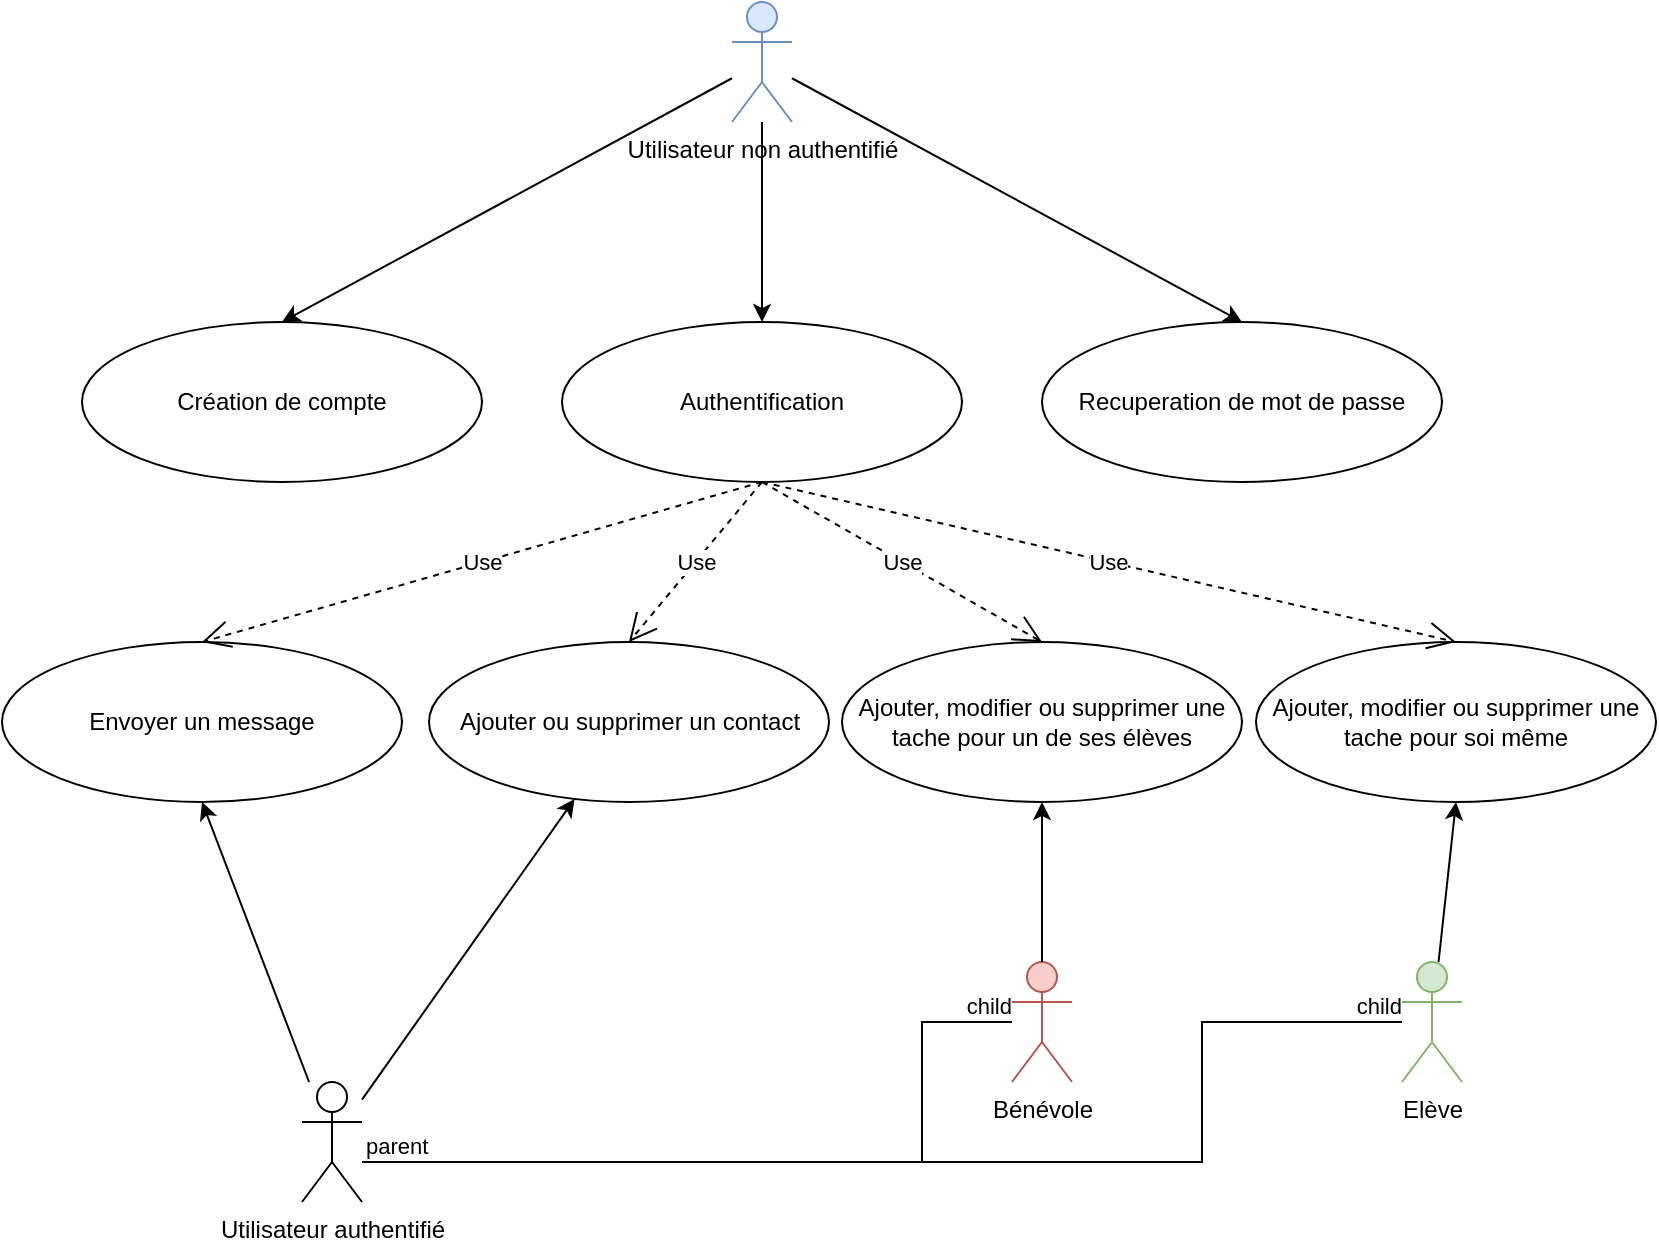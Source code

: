 <mxfile version="16.5.6" type="device"><diagram id="pVIxSvbDEeykPdGmQRyr" name="Page-1"><mxGraphModel dx="1422" dy="754" grid="1" gridSize="10" guides="1" tooltips="1" connect="1" arrows="1" fold="1" page="1" pageScale="1" pageWidth="827" pageHeight="1169" math="0" shadow="0"><root><mxCell id="0"/><mxCell id="1" parent="0"/><mxCell id="Wifl2evNOMuR0AC8t9QF-1" value="Utilisateur non authentifié" style="shape=umlActor;verticalLabelPosition=bottom;verticalAlign=top;html=1;outlineConnect=0;fillColor=#dae8fc;strokeColor=#6c8ebf;" parent="1" vertex="1"><mxGeometry x="365" y="40" width="30" height="60" as="geometry"/></mxCell><mxCell id="Wifl2evNOMuR0AC8t9QF-2" value="Elève" style="shape=umlActor;verticalLabelPosition=bottom;verticalAlign=top;html=1;outlineConnect=0;fillColor=#d5e8d4;strokeColor=#82b366;" parent="1" vertex="1"><mxGeometry x="700" y="520" width="30" height="60" as="geometry"/></mxCell><mxCell id="Wifl2evNOMuR0AC8t9QF-3" value="Bénévole" style="shape=umlActor;verticalLabelPosition=bottom;verticalAlign=top;html=1;outlineConnect=0;fillColor=#f8cecc;strokeColor=#b85450;" parent="1" vertex="1"><mxGeometry x="505" y="520" width="30" height="60" as="geometry"/></mxCell><mxCell id="Wifl2evNOMuR0AC8t9QF-6" value="Création de compte" style="ellipse;whiteSpace=wrap;html=1;" parent="1" vertex="1"><mxGeometry x="40" y="200" width="200" height="80" as="geometry"/></mxCell><mxCell id="Wifl2evNOMuR0AC8t9QF-7" value="Authentification" style="ellipse;whiteSpace=wrap;html=1;" parent="1" vertex="1"><mxGeometry x="280" y="200" width="200" height="80" as="geometry"/></mxCell><mxCell id="Wifl2evNOMuR0AC8t9QF-8" value="Recuperation de mot de passe" style="ellipse;whiteSpace=wrap;html=1;" parent="1" vertex="1"><mxGeometry x="520" y="200" width="200" height="80" as="geometry"/></mxCell><mxCell id="Wifl2evNOMuR0AC8t9QF-9" value="Ajouter ou supprimer un contact" style="ellipse;whiteSpace=wrap;html=1;" parent="1" vertex="1"><mxGeometry x="213.5" y="360" width="200" height="80" as="geometry"/></mxCell><mxCell id="Wifl2evNOMuR0AC8t9QF-10" value="Envoyer un message" style="ellipse;whiteSpace=wrap;html=1;" parent="1" vertex="1"><mxGeometry y="360" width="200" height="80" as="geometry"/></mxCell><mxCell id="Wifl2evNOMuR0AC8t9QF-11" value="Ajouter, modifier ou supprimer une tache pour soi même" style="ellipse;whiteSpace=wrap;html=1;" parent="1" vertex="1"><mxGeometry x="627" y="360" width="200" height="80" as="geometry"/></mxCell><mxCell id="Wifl2evNOMuR0AC8t9QF-12" value="Ajouter, modifier ou supprimer une tache pour un de ses élèves" style="ellipse;whiteSpace=wrap;html=1;" parent="1" vertex="1"><mxGeometry x="420" y="360" width="200" height="80" as="geometry"/></mxCell><mxCell id="3icA1l_5fVXM47x5Lb-O-1" value="Utilisateur authentifié" style="shape=umlActor;verticalLabelPosition=bottom;verticalAlign=top;html=1;outlineConnect=0;" vertex="1" parent="1"><mxGeometry x="150" y="580" width="30" height="60" as="geometry"/></mxCell><mxCell id="3icA1l_5fVXM47x5Lb-O-6" value="" style="endArrow=classic;html=1;rounded=0;entryX=0.5;entryY=0;entryDx=0;entryDy=0;" edge="1" parent="1" source="Wifl2evNOMuR0AC8t9QF-1" target="Wifl2evNOMuR0AC8t9QF-6"><mxGeometry width="50" height="50" relative="1" as="geometry"><mxPoint x="380" y="130" as="sourcePoint"/><mxPoint x="340" y="220" as="targetPoint"/></mxGeometry></mxCell><mxCell id="3icA1l_5fVXM47x5Lb-O-7" value="" style="endArrow=classic;html=1;rounded=0;entryX=0.5;entryY=0;entryDx=0;entryDy=0;" edge="1" parent="1" source="Wifl2evNOMuR0AC8t9QF-1" target="Wifl2evNOMuR0AC8t9QF-8"><mxGeometry width="50" height="50" relative="1" as="geometry"><mxPoint x="440" y="150" as="sourcePoint"/><mxPoint x="400" y="160" as="targetPoint"/></mxGeometry></mxCell><mxCell id="3icA1l_5fVXM47x5Lb-O-8" value="" style="endArrow=classic;html=1;rounded=0;entryX=0.5;entryY=0;entryDx=0;entryDy=0;" edge="1" parent="1" source="Wifl2evNOMuR0AC8t9QF-1" target="Wifl2evNOMuR0AC8t9QF-7"><mxGeometry width="50" height="50" relative="1" as="geometry"><mxPoint x="540" y="50" as="sourcePoint"/><mxPoint x="340" y="220" as="targetPoint"/></mxGeometry></mxCell><mxCell id="3icA1l_5fVXM47x5Lb-O-11" value="" style="endArrow=classic;html=1;rounded=0;entryX=0.5;entryY=1;entryDx=0;entryDy=0;" edge="1" parent="1" source="3icA1l_5fVXM47x5Lb-O-1" target="Wifl2evNOMuR0AC8t9QF-10"><mxGeometry width="50" height="50" relative="1" as="geometry"><mxPoint x="290" y="570" as="sourcePoint"/><mxPoint x="340" y="520" as="targetPoint"/></mxGeometry></mxCell><mxCell id="3icA1l_5fVXM47x5Lb-O-12" value="" style="endArrow=classic;html=1;rounded=0;" edge="1" parent="1" source="3icA1l_5fVXM47x5Lb-O-1" target="Wifl2evNOMuR0AC8t9QF-9"><mxGeometry width="50" height="50" relative="1" as="geometry"><mxPoint x="290" y="570" as="sourcePoint"/><mxPoint x="340" y="520" as="targetPoint"/></mxGeometry></mxCell><mxCell id="3icA1l_5fVXM47x5Lb-O-13" value="" style="endArrow=classic;html=1;rounded=0;entryX=0.5;entryY=1;entryDx=0;entryDy=0;" edge="1" parent="1" source="Wifl2evNOMuR0AC8t9QF-3" target="Wifl2evNOMuR0AC8t9QF-12"><mxGeometry width="50" height="50" relative="1" as="geometry"><mxPoint x="370" y="740" as="sourcePoint"/><mxPoint x="340" y="520" as="targetPoint"/></mxGeometry></mxCell><mxCell id="3icA1l_5fVXM47x5Lb-O-15" value="" style="endArrow=classic;html=1;rounded=0;entryX=0.5;entryY=1;entryDx=0;entryDy=0;" edge="1" parent="1" source="Wifl2evNOMuR0AC8t9QF-2" target="Wifl2evNOMuR0AC8t9QF-11"><mxGeometry width="50" height="50" relative="1" as="geometry"><mxPoint x="290" y="570" as="sourcePoint"/><mxPoint x="340" y="520" as="targetPoint"/></mxGeometry></mxCell><mxCell id="3icA1l_5fVXM47x5Lb-O-20" value="Use" style="endArrow=open;endSize=12;dashed=1;html=1;rounded=0;exitX=0.5;exitY=1;exitDx=0;exitDy=0;entryX=0.5;entryY=0;entryDx=0;entryDy=0;" edge="1" parent="1" source="Wifl2evNOMuR0AC8t9QF-7" target="Wifl2evNOMuR0AC8t9QF-10"><mxGeometry width="160" relative="1" as="geometry"><mxPoint x="240" y="450" as="sourcePoint"/><mxPoint x="400" y="450" as="targetPoint"/></mxGeometry></mxCell><mxCell id="3icA1l_5fVXM47x5Lb-O-21" value="Use" style="endArrow=open;endSize=12;dashed=1;html=1;rounded=0;entryX=0.5;entryY=0;entryDx=0;entryDy=0;" edge="1" parent="1" target="Wifl2evNOMuR0AC8t9QF-9"><mxGeometry width="160" relative="1" as="geometry"><mxPoint x="380" y="280" as="sourcePoint"/><mxPoint x="110" y="370" as="targetPoint"/></mxGeometry></mxCell><mxCell id="3icA1l_5fVXM47x5Lb-O-22" value="Use" style="endArrow=open;endSize=12;dashed=1;html=1;rounded=0;entryX=0.5;entryY=0;entryDx=0;entryDy=0;exitX=0.5;exitY=1;exitDx=0;exitDy=0;" edge="1" parent="1" source="Wifl2evNOMuR0AC8t9QF-7" target="Wifl2evNOMuR0AC8t9QF-12"><mxGeometry width="160" relative="1" as="geometry"><mxPoint x="390" y="290" as="sourcePoint"/><mxPoint x="323.5" y="370" as="targetPoint"/></mxGeometry></mxCell><mxCell id="3icA1l_5fVXM47x5Lb-O-23" value="Use" style="endArrow=open;endSize=12;dashed=1;html=1;rounded=0;entryX=0.5;entryY=0;entryDx=0;entryDy=0;exitX=0.5;exitY=1;exitDx=0;exitDy=0;" edge="1" parent="1" source="Wifl2evNOMuR0AC8t9QF-7" target="Wifl2evNOMuR0AC8t9QF-11"><mxGeometry width="160" relative="1" as="geometry"><mxPoint x="390" y="290" as="sourcePoint"/><mxPoint x="530" y="370" as="targetPoint"/></mxGeometry></mxCell><mxCell id="3icA1l_5fVXM47x5Lb-O-25" value="" style="endArrow=none;html=1;edgeStyle=orthogonalEdgeStyle;rounded=0;" edge="1" parent="1" source="3icA1l_5fVXM47x5Lb-O-1" target="Wifl2evNOMuR0AC8t9QF-3"><mxGeometry relative="1" as="geometry"><mxPoint x="200" y="620" as="sourcePoint"/><mxPoint x="400" y="350" as="targetPoint"/><Array as="points"><mxPoint x="460" y="620"/><mxPoint x="460" y="550"/></Array></mxGeometry></mxCell><mxCell id="3icA1l_5fVXM47x5Lb-O-26" value="parent" style="edgeLabel;resizable=0;html=1;align=left;verticalAlign=bottom;" connectable="0" vertex="1" parent="3icA1l_5fVXM47x5Lb-O-25"><mxGeometry x="-1" relative="1" as="geometry"/></mxCell><mxCell id="3icA1l_5fVXM47x5Lb-O-27" value="child" style="edgeLabel;resizable=0;html=1;align=right;verticalAlign=bottom;" connectable="0" vertex="1" parent="3icA1l_5fVXM47x5Lb-O-25"><mxGeometry x="1" relative="1" as="geometry"/></mxCell><mxCell id="3icA1l_5fVXM47x5Lb-O-34" value="" style="endArrow=none;html=1;edgeStyle=orthogonalEdgeStyle;rounded=0;" edge="1" parent="1" source="3icA1l_5fVXM47x5Lb-O-1" target="Wifl2evNOMuR0AC8t9QF-2"><mxGeometry relative="1" as="geometry"><mxPoint x="200" y="620" as="sourcePoint"/><mxPoint x="600" y="710" as="targetPoint"/><Array as="points"><mxPoint x="600" y="620"/><mxPoint x="600" y="550"/></Array></mxGeometry></mxCell><mxCell id="3icA1l_5fVXM47x5Lb-O-35" value="parent" style="edgeLabel;resizable=0;html=1;align=left;verticalAlign=bottom;" connectable="0" vertex="1" parent="3icA1l_5fVXM47x5Lb-O-34"><mxGeometry x="-1" relative="1" as="geometry"/></mxCell><mxCell id="3icA1l_5fVXM47x5Lb-O-36" value="child" style="edgeLabel;resizable=0;html=1;align=right;verticalAlign=bottom;" connectable="0" vertex="1" parent="3icA1l_5fVXM47x5Lb-O-34"><mxGeometry x="1" relative="1" as="geometry"/></mxCell></root></mxGraphModel></diagram></mxfile>
